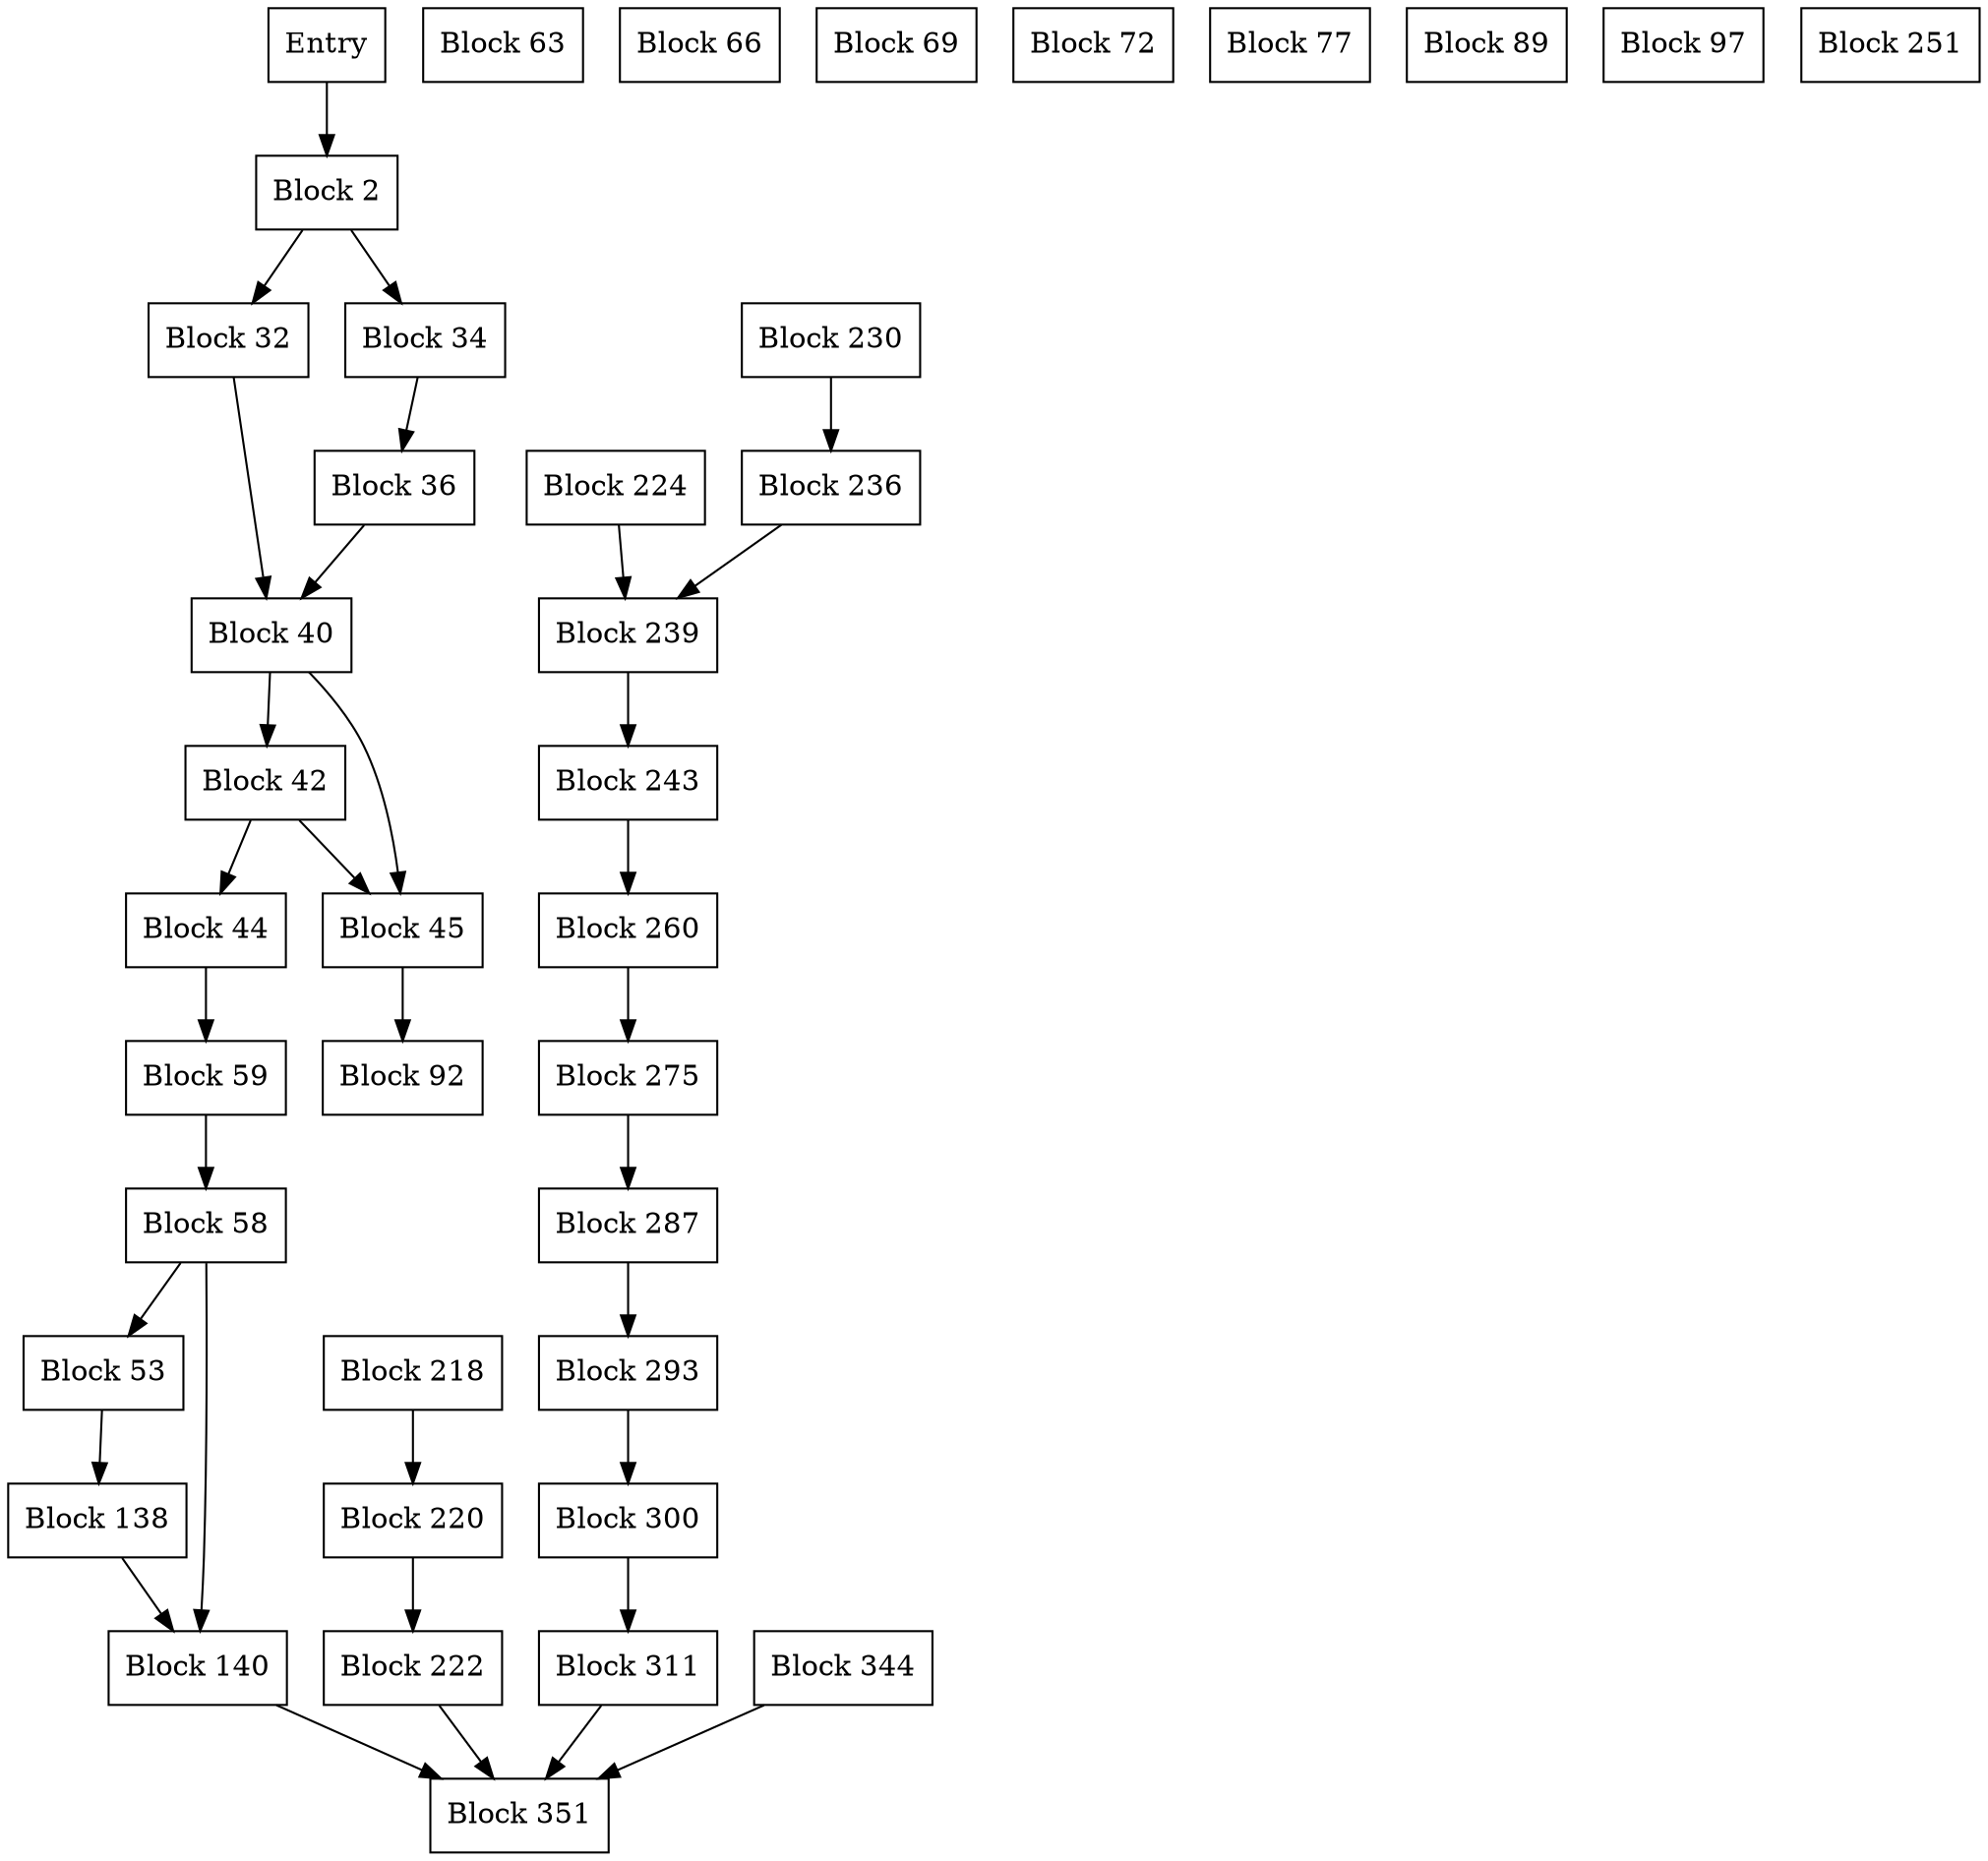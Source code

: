 digraph CFG {
    node [shape=box];

    start [label="Entry"];
    block2 [label="Block 2"];
    block32 [label="Block 32"];
    block34 [label="Block 34"];
    block36 [label="Block 36"];
    block40 [label="Block 40"];
    block42 [label="Block 42"];
    block44 [label="Block 44"];
    block45 [label="Block 45"];
    block53 [label="Block 53"];
    block58 [label="Block 58"];
    block59 [label="Block 59"];
    block63 [label="Block 63"];
    block66 [label="Block 66"];
    block69 [label="Block 69"];
    block72 [label="Block 72"];
    block77 [label="Block 77"];
    block89 [label="Block 89"];
    block92 [label="Block 92"];
    block97 [label="Block 97"];
    block138 [label="Block 138"];
    block140 [label="Block 140"];
    block218 [label="Block 218"];
    block220 [label="Block 220"];
    block222 [label="Block 222"];
    block224 [label="Block 224"];
    block230 [label="Block 230"];
    block236 [label="Block 236"];
    block239 [label="Block 239"];
    block243 [label="Block 243"];
    block251 [label="Block 251"];
    block260 [label="Block 260"];
    block275 [label="Block 275"];
    block287 [label="Block 287"];
    block293 [label="Block 293"];
    block300 [label="Block 300"];
    block311 [label="Block 311"];
    block344 [label="Block 344"];
    block351 [label="Block 351"];

    // Edges
    start -> block2;
    block2 -> block32;
    block2 -> block34;
    block34 -> block36;
    block32 -> block40;
    block36 -> block40;
    block40 -> block42;
    block40 -> block45;
    block45 -> block92;
    block42 -> block45;
    block42 -> block44;
    block44 -> block59;
    block59 -> block58;
    block58 -> block53;
    block58 -> block140;
    block53 -> block138;
    block138 -> block140;
    block140 -> block351;
    block218 -> block220;
    block220 -> block222;
    block222 -> block351;
    block224 -> block239;
    block230 -> block236;
    block236 -> block239;
    block239 -> block243;
    block243 -> block260;
    block260 -> block275;
    block275 -> block287;
    block287 -> block293;
    block293 -> block300;
    block300 -> block311;
    block311 -> block351;
    block344 -> block351;

    // Add any necessary additional edges based on the IR code structure
}